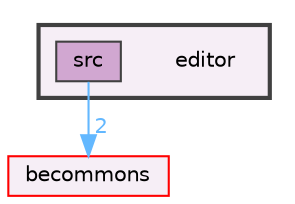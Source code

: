 digraph "editor"
{
 // LATEX_PDF_SIZE
  bgcolor="transparent";
  edge [fontname=Helvetica,fontsize=10,labelfontname=Helvetica,labelfontsize=10];
  node [fontname=Helvetica,fontsize=10,shape=box,height=0.2,width=0.4];
  compound=true
  subgraph clusterdir_bac5aa69239d34ac960582aca466258e {
    graph [ bgcolor="#f6eef6", pencolor="grey25", label="", fontname=Helvetica,fontsize=10 style="filled,bold", URL="dir_bac5aa69239d34ac960582aca466258e.html",tooltip=""]
    dir_bac5aa69239d34ac960582aca466258e [shape=plaintext, label="editor"];
  dir_b7d7d6b8a78807b328f73545b8904b59 [label="src", fillcolor="#d1a7d1", color="grey25", style="filled", URL="dir_b7d7d6b8a78807b328f73545b8904b59.html",tooltip=""];
  }
  dir_0394786a11e0dfde3dca27fdccf84bfd [label="becommons", fillcolor="#f6eef6", color="red", style="filled", URL="dir_0394786a11e0dfde3dca27fdccf84bfd.html",tooltip=""];
  dir_b7d7d6b8a78807b328f73545b8904b59->dir_0394786a11e0dfde3dca27fdccf84bfd [headlabel="2", labeldistance=1.5 headhref="dir_000028_000006.html" href="dir_000028_000006.html" color="steelblue1" fontcolor="steelblue1"];
}
